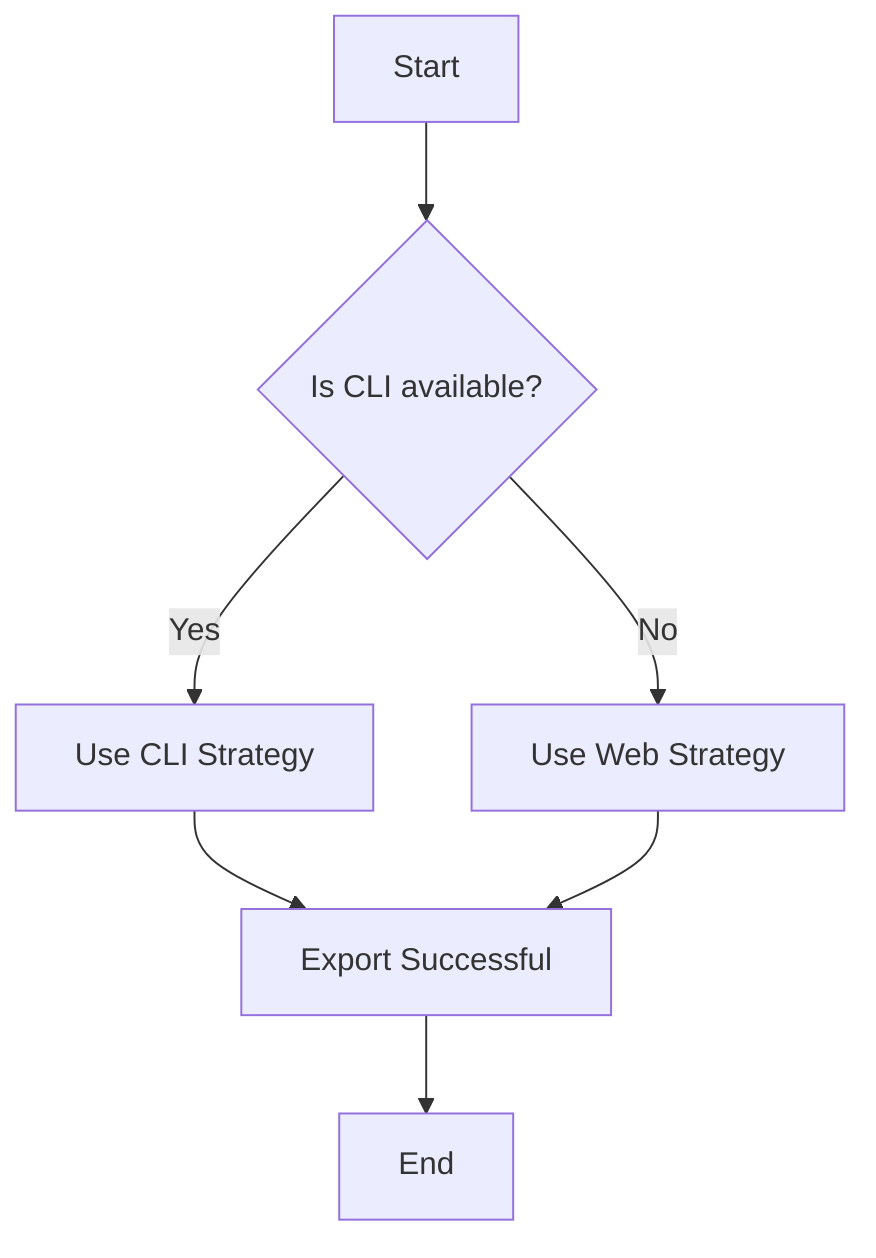 graph TD
    A[Start] --> B{Is CLI available?}
    B -->|Yes| C[Use CLI Strategy]
    B -->|No| D[Use Web Strategy]
    C --> E[Export Successful]
    D --> E
    E --> F[End]
